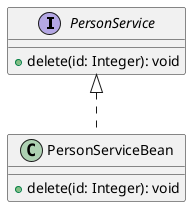 @startuml
'https://plantuml.com/class-diagram

interface PersonService {
    + delete(id: Integer): void
}
class PersonServiceBean {
    + delete(id: Integer): void
}
PersonService <|.. PersonServiceBean

@enduml